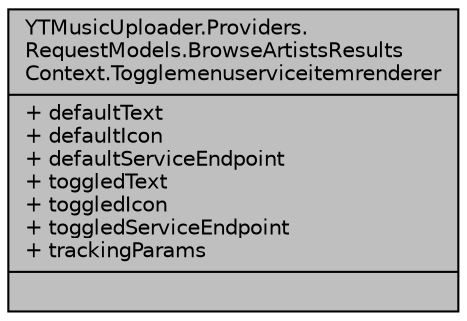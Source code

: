 digraph "YTMusicUploader.Providers.RequestModels.BrowseArtistsResultsContext.Togglemenuserviceitemrenderer"
{
 // LATEX_PDF_SIZE
  edge [fontname="Helvetica",fontsize="10",labelfontname="Helvetica",labelfontsize="10"];
  node [fontname="Helvetica",fontsize="10",shape=record];
  Node1 [label="{YTMusicUploader.Providers.\lRequestModels.BrowseArtistsResults\lContext.Togglemenuserviceitemrenderer\n|+ defaultText\l+ defaultIcon\l+ defaultServiceEndpoint\l+ toggledText\l+ toggledIcon\l+ toggledServiceEndpoint\l+ trackingParams\l|}",height=0.2,width=0.4,color="black", fillcolor="grey75", style="filled", fontcolor="black",tooltip=" "];
}
